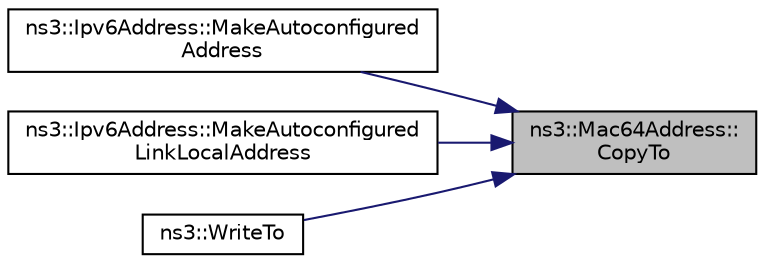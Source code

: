 digraph "ns3::Mac64Address::CopyTo"
{
 // LATEX_PDF_SIZE
  edge [fontname="Helvetica",fontsize="10",labelfontname="Helvetica",labelfontsize="10"];
  node [fontname="Helvetica",fontsize="10",shape=record];
  rankdir="RL";
  Node1 [label="ns3::Mac64Address::\lCopyTo",height=0.2,width=0.4,color="black", fillcolor="grey75", style="filled", fontcolor="black",tooltip=" "];
  Node1 -> Node2 [dir="back",color="midnightblue",fontsize="10",style="solid",fontname="Helvetica"];
  Node2 [label="ns3::Ipv6Address::MakeAutoconfigured\lAddress",height=0.2,width=0.4,color="black", fillcolor="white", style="filled",URL="$classns3_1_1_ipv6_address.html#a21bc56f8b47546dd9128458b8f7e0e5a",tooltip="Make the autoconfigured IPv6 address with Mac64Address."];
  Node1 -> Node3 [dir="back",color="midnightblue",fontsize="10",style="solid",fontname="Helvetica"];
  Node3 [label="ns3::Ipv6Address::MakeAutoconfigured\lLinkLocalAddress",height=0.2,width=0.4,color="black", fillcolor="white", style="filled",URL="$classns3_1_1_ipv6_address.html#a26e38fcf3c1855da2abb5901ad8913c5",tooltip="Make the autoconfigured link-local IPv6 address with Mac64Address."];
  Node1 -> Node4 [dir="back",color="midnightblue",fontsize="10",style="solid",fontname="Helvetica"];
  Node4 [label="ns3::WriteTo",height=0.2,width=0.4,color="black", fillcolor="white", style="filled",URL="$namespacens3.html#ab92180aa127d2dcca1c8f92b39771335",tooltip="Write an Mac64Address to a Buffer."];
}
